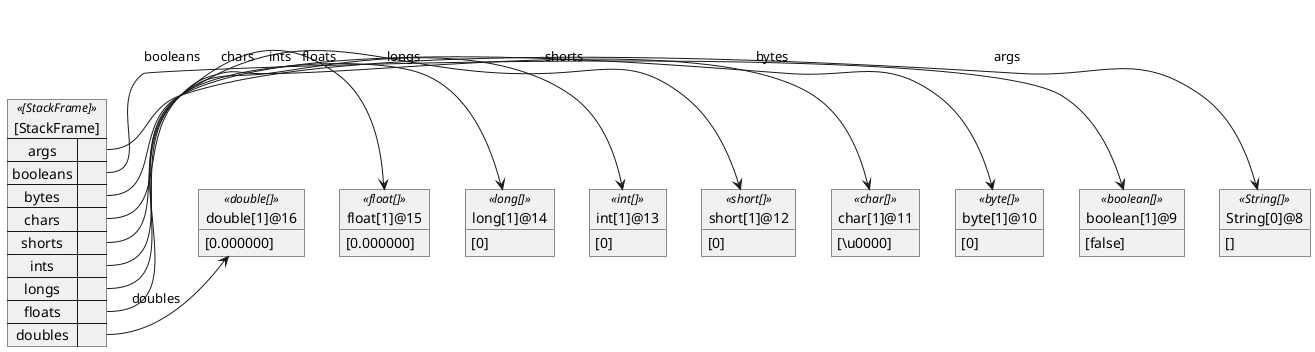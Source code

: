 @startuml
map "[StackFrame]" as _0f07b6f2a31cbd2e26428c51e8660b0dffe6e352 <<[StackFrame]>> {
  args =>
  booleans =>
  bytes =>
  chars =>
  shorts =>
  ints =>
  longs =>
  floats =>
  doubles =>
}
object "String[0]@8" as _482d9dec6ff954d68d94793f765be61dbc59cb47 <<String[]>> {
  []
}
object "boolean[1]@9" as _b154bfeb1a9320d40888ff4cdef84d83c4a0763e <<boolean[]>> {
  [false]
}
object "byte[1]@10" as _dd7b1158113ccb66341b847e268104fd10a73f08 <<byte[]>> {
  [0]
}
object "char[1]@11" as _107a7f5ab9da095e7ebc472daf37a4b638129ed8 <<char[]>> {
  [\u0000]
}
object "short[1]@12" as _fad48851f910c6ef0f8c63d5e047b6288c977977 <<short[]>> {
  [0]
}
object "int[1]@13" as _b44837f8cf9531d95542f988ac73cd2a7cfe6bc2 <<int[]>> {
  [0]
}
object "long[1]@14" as _fcfd466207315f120afc973f533b6ed01d5330bc <<long[]>> {
  [0]
}
object "float[1]@15" as _a2d4f1721001eb4a4a134b6572cef2f2015c2280 <<float[]>> {
  [0.000000]
}
object "double[1]@16" as _8aab52297f8c7f19a95f5ce7a264c03b1cea2d1e <<double[]>> {
  [0.000000]
}
_0f07b6f2a31cbd2e26428c51e8660b0dffe6e352::args => _482d9dec6ff954d68d94793f765be61dbc59cb47 : args
_0f07b6f2a31cbd2e26428c51e8660b0dffe6e352::booleans => _b154bfeb1a9320d40888ff4cdef84d83c4a0763e : booleans
_0f07b6f2a31cbd2e26428c51e8660b0dffe6e352::bytes => _dd7b1158113ccb66341b847e268104fd10a73f08 : bytes
_0f07b6f2a31cbd2e26428c51e8660b0dffe6e352::chars => _107a7f5ab9da095e7ebc472daf37a4b638129ed8 : chars
_0f07b6f2a31cbd2e26428c51e8660b0dffe6e352::shorts => _fad48851f910c6ef0f8c63d5e047b6288c977977 : shorts
_0f07b6f2a31cbd2e26428c51e8660b0dffe6e352::ints => _b44837f8cf9531d95542f988ac73cd2a7cfe6bc2 : ints
_0f07b6f2a31cbd2e26428c51e8660b0dffe6e352::longs => _fcfd466207315f120afc973f533b6ed01d5330bc : longs
_0f07b6f2a31cbd2e26428c51e8660b0dffe6e352::floats => _a2d4f1721001eb4a4a134b6572cef2f2015c2280 : floats
_0f07b6f2a31cbd2e26428c51e8660b0dffe6e352::doubles => _8aab52297f8c7f19a95f5ce7a264c03b1cea2d1e : doubles
@enduml
